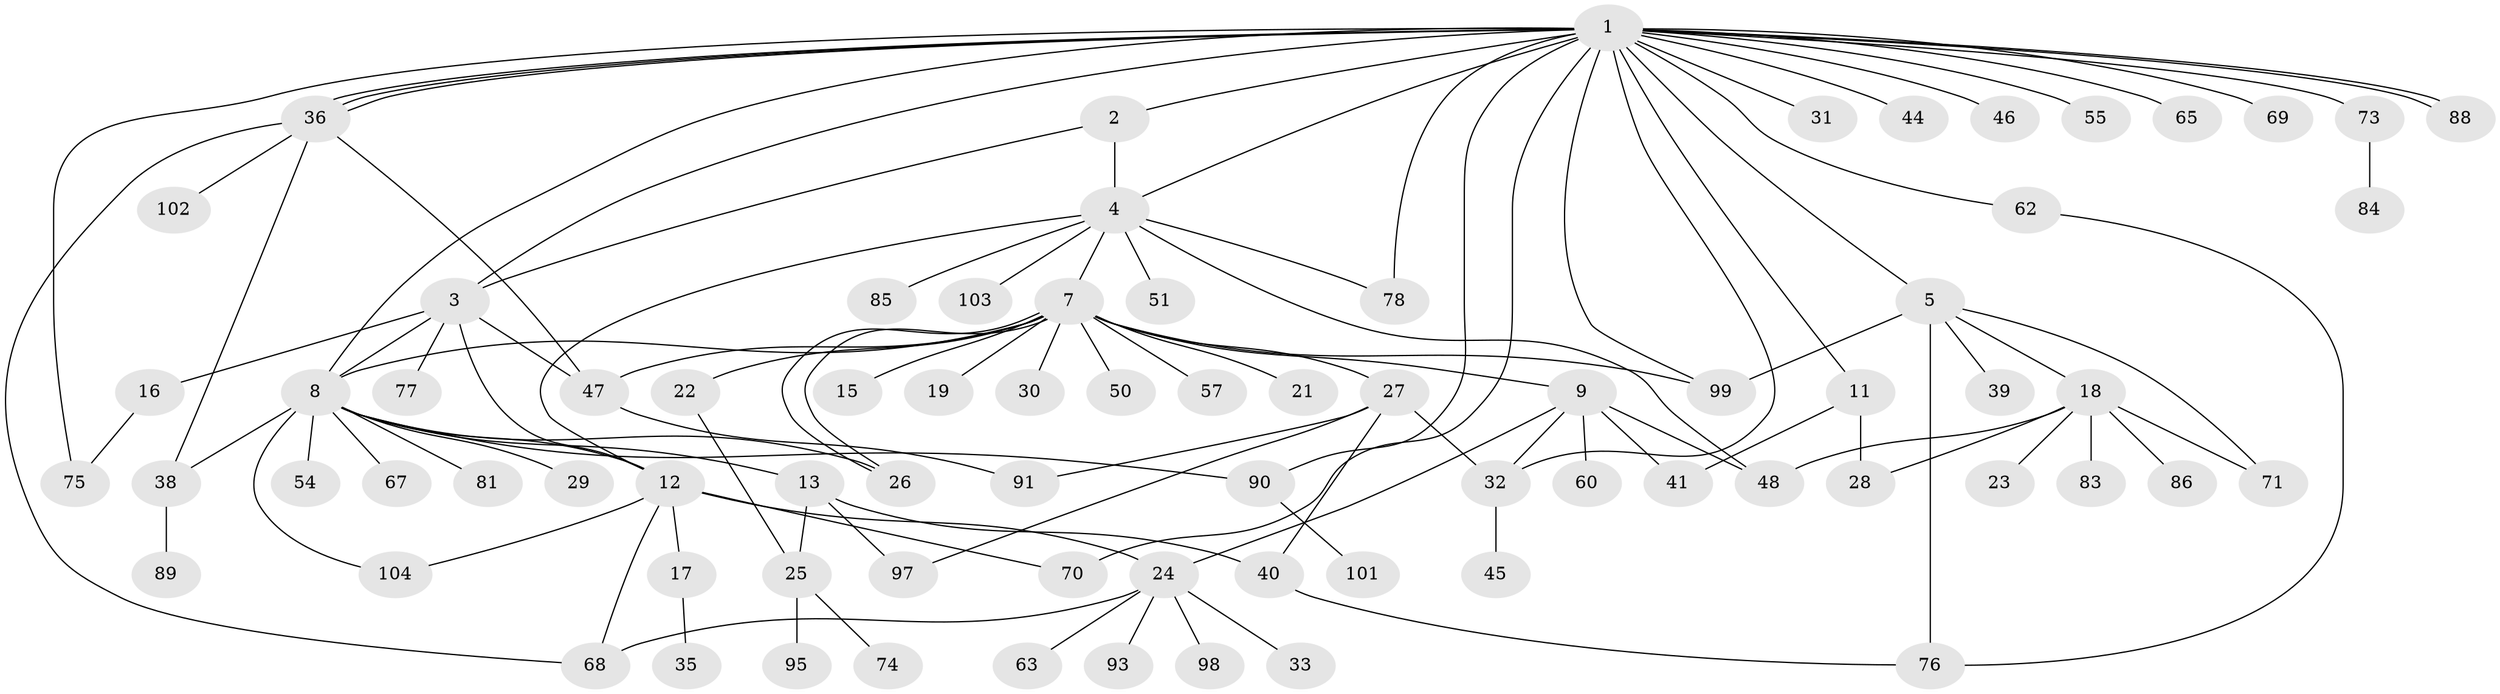 // original degree distribution, {19: 0.009433962264150943, 3: 0.16981132075471697, 7: 0.03773584905660377, 6: 0.03773584905660377, 16: 0.009433962264150943, 10: 0.018867924528301886, 4: 0.0660377358490566, 8: 0.018867924528301886, 1: 0.46226415094339623, 2: 0.16981132075471697}
// Generated by graph-tools (version 1.1) at 2025/41/03/06/25 10:41:50]
// undirected, 78 vertices, 114 edges
graph export_dot {
graph [start="1"]
  node [color=gray90,style=filled];
  1 [super="+14"];
  2;
  3 [super="+87"];
  4 [super="+42"];
  5 [super="+6"];
  7 [super="+56"];
  8 [super="+10"];
  9 [super="+37"];
  11 [super="+34"];
  12 [super="+58"];
  13;
  15;
  16;
  17 [super="+72"];
  18 [super="+20"];
  19;
  21;
  22 [super="+80"];
  23;
  24 [super="+100"];
  25 [super="+59"];
  26;
  27 [super="+82"];
  28 [super="+105"];
  29;
  30;
  31 [super="+53"];
  32;
  33;
  35;
  36 [super="+96"];
  38 [super="+49"];
  39;
  40 [super="+66"];
  41 [super="+43"];
  44;
  45 [super="+64"];
  46;
  47 [super="+52"];
  48 [super="+106"];
  50;
  51;
  54;
  55 [super="+61"];
  57;
  60;
  62 [super="+94"];
  63;
  65;
  67;
  68 [super="+79"];
  69;
  70;
  71;
  73;
  74;
  75;
  76 [super="+92"];
  77;
  78;
  81;
  83;
  84;
  85;
  86;
  88;
  89;
  90;
  91;
  93;
  95;
  97;
  98;
  99;
  101;
  102;
  103;
  104;
  1 -- 2;
  1 -- 5 [weight=2];
  1 -- 11;
  1 -- 36;
  1 -- 36;
  1 -- 36;
  1 -- 44;
  1 -- 46;
  1 -- 55;
  1 -- 62;
  1 -- 65;
  1 -- 70 [weight=2];
  1 -- 75;
  1 -- 78;
  1 -- 88;
  1 -- 88;
  1 -- 90;
  1 -- 99;
  1 -- 32;
  1 -- 3;
  1 -- 4;
  1 -- 69;
  1 -- 73;
  1 -- 31;
  1 -- 8;
  2 -- 3;
  2 -- 4;
  3 -- 16;
  3 -- 47;
  3 -- 77;
  3 -- 12;
  3 -- 8 [weight=2];
  4 -- 7;
  4 -- 12;
  4 -- 85;
  4 -- 103;
  4 -- 51;
  4 -- 78;
  4 -- 48;
  5 -- 39;
  5 -- 71;
  5 -- 76;
  5 -- 99;
  5 -- 18;
  7 -- 8;
  7 -- 9;
  7 -- 15;
  7 -- 19;
  7 -- 21;
  7 -- 22;
  7 -- 26;
  7 -- 26;
  7 -- 27;
  7 -- 30;
  7 -- 47;
  7 -- 50;
  7 -- 57;
  7 -- 99;
  8 -- 12;
  8 -- 13;
  8 -- 26;
  8 -- 29;
  8 -- 38;
  8 -- 54;
  8 -- 67;
  8 -- 81;
  8 -- 90;
  8 -- 104;
  9 -- 24;
  9 -- 32;
  9 -- 41;
  9 -- 48;
  9 -- 60;
  11 -- 28;
  11 -- 41;
  12 -- 17;
  12 -- 24;
  12 -- 68;
  12 -- 70;
  12 -- 104;
  13 -- 97;
  13 -- 40;
  13 -- 25;
  16 -- 75;
  17 -- 35;
  18 -- 71;
  18 -- 48;
  18 -- 83;
  18 -- 86;
  18 -- 23;
  18 -- 28;
  22 -- 25;
  24 -- 33;
  24 -- 63;
  24 -- 68;
  24 -- 93;
  24 -- 98;
  25 -- 74;
  25 -- 95;
  27 -- 32;
  27 -- 40;
  27 -- 91;
  27 -- 97;
  32 -- 45;
  36 -- 102;
  36 -- 38;
  36 -- 47;
  36 -- 68;
  38 -- 89;
  40 -- 76;
  47 -- 91;
  62 -- 76;
  73 -- 84;
  90 -- 101;
}
